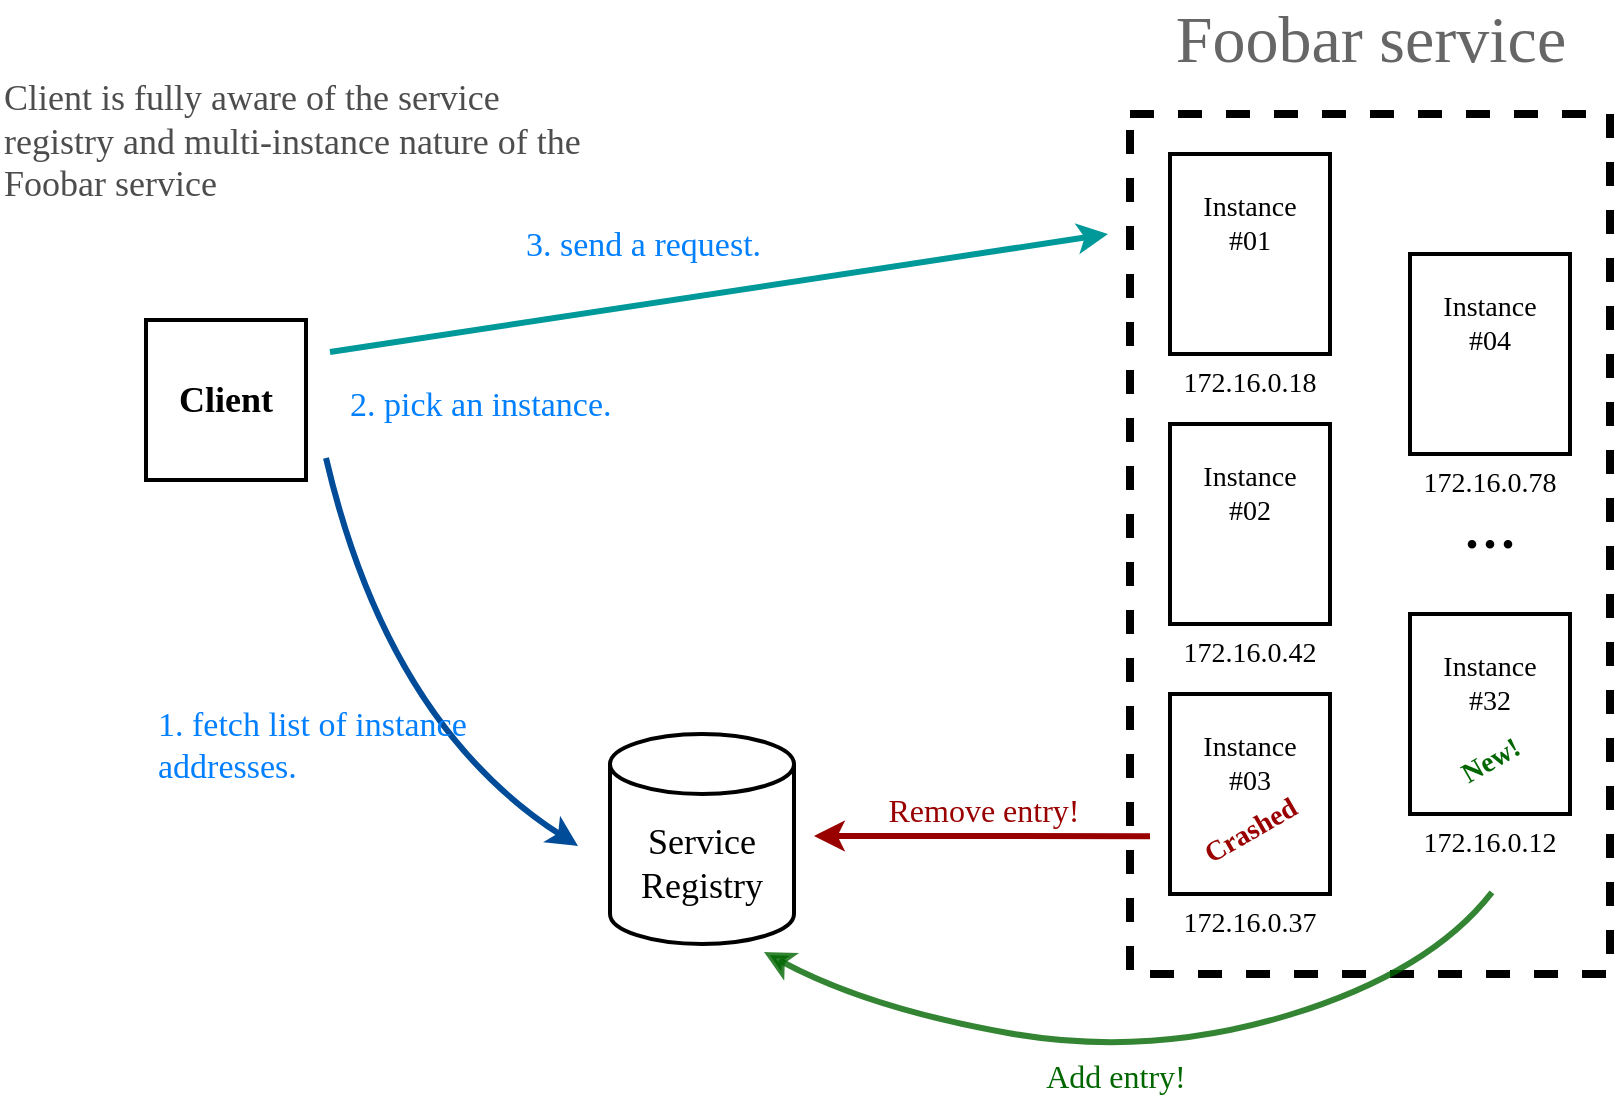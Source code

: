 <mxfile version="21.8.0" type="device">
  <diagram name="Page-1" id="_Bb2VakGGReO937jtkKD">
    <mxGraphModel dx="876" dy="617" grid="0" gridSize="10" guides="1" tooltips="1" connect="1" arrows="1" fold="1" page="1" pageScale="1" pageWidth="1100" pageHeight="850" math="0" shadow="0">
      <root>
        <mxCell id="0" />
        <mxCell id="1" parent="0" />
        <mxCell id="FTrCOpWaaB-ApMbe0pzd-18" value="" style="rounded=0;whiteSpace=wrap;html=1;strokeWidth=4;dashed=1;fontFamily=Comic Sans MS;" parent="1" vertex="1">
          <mxGeometry x="660" y="140" width="240" height="430" as="geometry" />
        </mxCell>
        <mxCell id="FTrCOpWaaB-ApMbe0pzd-3" value="&lt;font style=&quot;font-size: 18px;&quot;&gt;Client&lt;/font&gt;" style="rounded=0;whiteSpace=wrap;html=1;strokeColor=default;strokeWidth=2;fontFamily=Comic Sans MS;fontStyle=1" parent="1" vertex="1">
          <mxGeometry x="168" y="243" width="80" height="80" as="geometry" />
        </mxCell>
        <mxCell id="FTrCOpWaaB-ApMbe0pzd-5" value="&lt;font style=&quot;font-size: 18px;&quot;&gt;Service&lt;br&gt;Registry&lt;/font&gt;" style="shape=cylinder3;whiteSpace=wrap;html=1;boundedLbl=1;backgroundOutline=1;size=15;strokeWidth=2;fontFamily=Comic Sans MS;" parent="1" vertex="1">
          <mxGeometry x="400" y="450" width="92" height="105" as="geometry" />
        </mxCell>
        <mxCell id="FTrCOpWaaB-ApMbe0pzd-6" value="&lt;font style=&quot;&quot;&gt;&lt;font style=&quot;font-size: 14px;&quot;&gt;Instance&lt;br&gt;#01&lt;br&gt;&lt;/font&gt;&lt;br&gt;&lt;br&gt;&lt;/font&gt;" style="rounded=0;whiteSpace=wrap;html=1;strokeColor=default;strokeWidth=2;fontFamily=Comic Sans MS;" parent="1" vertex="1">
          <mxGeometry x="680" y="160" width="80" height="100" as="geometry" />
        </mxCell>
        <mxCell id="FTrCOpWaaB-ApMbe0pzd-7" value="&lt;font style=&quot;&quot;&gt;&lt;font style=&quot;font-size: 14px;&quot;&gt;Instance&lt;br&gt;#02&lt;br&gt;&lt;/font&gt;&lt;br&gt;&lt;br&gt;&lt;/font&gt;" style="rounded=0;whiteSpace=wrap;html=1;strokeColor=default;strokeWidth=2;fontFamily=Comic Sans MS;" parent="1" vertex="1">
          <mxGeometry x="680" y="295" width="80" height="100" as="geometry" />
        </mxCell>
        <mxCell id="FTrCOpWaaB-ApMbe0pzd-8" value="&lt;font style=&quot;font-size: 14px;&quot;&gt;172.16.0.18&lt;/font&gt;" style="text;html=1;strokeColor=none;fillColor=none;align=center;verticalAlign=middle;whiteSpace=wrap;rounded=0;fontFamily=Comic Sans MS;" parent="1" vertex="1">
          <mxGeometry x="670" y="260" width="100" height="30" as="geometry" />
        </mxCell>
        <mxCell id="FTrCOpWaaB-ApMbe0pzd-9" value="&lt;font style=&quot;font-size: 14px;&quot;&gt;172.16.0.42&lt;/font&gt;" style="text;html=1;strokeColor=none;fillColor=none;align=center;verticalAlign=middle;whiteSpace=wrap;rounded=0;fontFamily=Comic Sans MS;" parent="1" vertex="1">
          <mxGeometry x="670" y="395" width="100" height="30" as="geometry" />
        </mxCell>
        <mxCell id="FTrCOpWaaB-ApMbe0pzd-10" value="&lt;font style=&quot;&quot;&gt;&lt;font style=&quot;font-size: 14px;&quot;&gt;Instance&lt;br&gt;#03&lt;br&gt;&lt;/font&gt;&lt;br&gt;&lt;br&gt;&lt;/font&gt;" style="rounded=0;whiteSpace=wrap;html=1;strokeColor=default;strokeWidth=2;fontFamily=Comic Sans MS;" parent="1" vertex="1">
          <mxGeometry x="680" y="430" width="80" height="100" as="geometry" />
        </mxCell>
        <mxCell id="FTrCOpWaaB-ApMbe0pzd-11" value="&lt;font style=&quot;font-size: 14px;&quot;&gt;172.16.0.37&lt;/font&gt;" style="text;html=1;strokeColor=none;fillColor=none;align=center;verticalAlign=middle;whiteSpace=wrap;rounded=0;fontFamily=Comic Sans MS;" parent="1" vertex="1">
          <mxGeometry x="670" y="530" width="100" height="30" as="geometry" />
        </mxCell>
        <mxCell id="FTrCOpWaaB-ApMbe0pzd-12" value="&lt;font style=&quot;&quot;&gt;&lt;font style=&quot;font-size: 14px;&quot;&gt;Instance&lt;br&gt;#04&lt;br&gt;&lt;/font&gt;&lt;br&gt;&lt;br&gt;&lt;/font&gt;" style="rounded=0;whiteSpace=wrap;html=1;strokeColor=default;strokeWidth=2;fontFamily=Comic Sans MS;" parent="1" vertex="1">
          <mxGeometry x="800" y="210" width="80" height="100" as="geometry" />
        </mxCell>
        <mxCell id="FTrCOpWaaB-ApMbe0pzd-13" value="&lt;font style=&quot;font-size: 14px;&quot;&gt;172.16.0.78&lt;/font&gt;" style="text;html=1;strokeColor=none;fillColor=none;align=center;verticalAlign=middle;whiteSpace=wrap;rounded=0;fontFamily=Comic Sans MS;" parent="1" vertex="1">
          <mxGeometry x="790" y="310" width="100" height="30" as="geometry" />
        </mxCell>
        <mxCell id="FTrCOpWaaB-ApMbe0pzd-14" value="&lt;font style=&quot;&quot;&gt;&lt;font style=&quot;font-size: 14px;&quot;&gt;Instance&lt;br&gt;#32&lt;br&gt;&lt;/font&gt;&lt;br&gt;&lt;br&gt;&lt;/font&gt;" style="rounded=0;whiteSpace=wrap;html=1;strokeColor=default;strokeWidth=2;fontFamily=Comic Sans MS;" parent="1" vertex="1">
          <mxGeometry x="800" y="390" width="80" height="100" as="geometry" />
        </mxCell>
        <mxCell id="FTrCOpWaaB-ApMbe0pzd-15" value="&lt;font style=&quot;font-size: 14px;&quot;&gt;172.16.0.12&lt;/font&gt;" style="text;html=1;strokeColor=none;fillColor=none;align=center;verticalAlign=middle;whiteSpace=wrap;rounded=0;fontFamily=Comic Sans MS;" parent="1" vertex="1">
          <mxGeometry x="790" y="490" width="100" height="30" as="geometry" />
        </mxCell>
        <mxCell id="FTrCOpWaaB-ApMbe0pzd-16" value="&lt;font style=&quot;font-size: 36px;&quot;&gt;...&lt;/font&gt;" style="text;html=1;strokeColor=none;fillColor=none;align=center;verticalAlign=middle;whiteSpace=wrap;rounded=0;fontFamily=Comic Sans MS;horizontal=1;" parent="1" vertex="1">
          <mxGeometry x="790" y="337" width="100" height="16" as="geometry" />
        </mxCell>
        <mxCell id="FTrCOpWaaB-ApMbe0pzd-19" value="&lt;font color=&quot;#990000&quot; style=&quot;font-size: 14px;&quot;&gt;&lt;b&gt;Crashed&lt;/b&gt;&lt;/font&gt;" style="text;html=1;strokeColor=none;fillColor=none;align=center;verticalAlign=middle;whiteSpace=wrap;rounded=0;rotation=-30;fontFamily=Comic Sans MS;" parent="1" vertex="1">
          <mxGeometry x="689.5" y="483" width="61" height="31" as="geometry" />
        </mxCell>
        <mxCell id="FTrCOpWaaB-ApMbe0pzd-20" value="&lt;font style=&quot;font-size: 14px;&quot;&gt;&lt;font color=&quot;#006600&quot;&gt;&lt;b&gt;New!&lt;/b&gt;&lt;/font&gt;&lt;br&gt;&lt;/font&gt;" style="text;html=1;strokeColor=none;fillColor=none;align=center;verticalAlign=middle;whiteSpace=wrap;rounded=0;rotation=-30;fontFamily=Comic Sans MS;" parent="1" vertex="1">
          <mxGeometry x="809.5" y="448" width="61" height="31" as="geometry" />
        </mxCell>
        <mxCell id="FTrCOpWaaB-ApMbe0pzd-21" value="" style="endArrow=classic;html=1;rounded=0;exitX=0.046;exitY=0.849;exitDx=0;exitDy=0;exitPerimeter=0;strokeColor=#990000;strokeWidth=3;fontFamily=Comic Sans MS;" parent="1" edge="1">
          <mxGeometry width="50" height="50" relative="1" as="geometry">
            <mxPoint x="670" y="501.07" as="sourcePoint" />
            <mxPoint x="501.96" y="501" as="targetPoint" />
          </mxGeometry>
        </mxCell>
        <mxCell id="FTrCOpWaaB-ApMbe0pzd-22" value="&lt;font color=&quot;#990000&quot; style=&quot;font-size: 16px;&quot;&gt;Remove entry!&lt;/font&gt;" style="text;html=1;strokeColor=none;fillColor=none;align=center;verticalAlign=middle;whiteSpace=wrap;rounded=0;fontFamily=Comic Sans MS;fontSize=16;" parent="1" vertex="1">
          <mxGeometry x="514.96" y="473" width="144" height="30" as="geometry" />
        </mxCell>
        <mxCell id="FTrCOpWaaB-ApMbe0pzd-24" value="" style="curved=1;endArrow=classic;html=1;rounded=0;exitX=0.754;exitY=0.905;exitDx=0;exitDy=0;exitPerimeter=0;strokeWidth=3;strokeColor=#006600;opacity=80;fontFamily=Comic Sans MS;" parent="1" source="FTrCOpWaaB-ApMbe0pzd-18" edge="1">
          <mxGeometry width="50" height="50" relative="1" as="geometry">
            <mxPoint x="526" y="414" as="sourcePoint" />
            <mxPoint x="477" y="559" as="targetPoint" />
            <Array as="points">
              <mxPoint x="810" y="569" />
              <mxPoint x="669" y="612" />
              <mxPoint x="529" y="587" />
            </Array>
          </mxGeometry>
        </mxCell>
        <mxCell id="FTrCOpWaaB-ApMbe0pzd-25" value="&lt;font color=&quot;#006600&quot; style=&quot;font-size: 16px;&quot;&gt;Add entry!&lt;/font&gt;" style="text;html=1;strokeColor=none;fillColor=none;align=center;verticalAlign=middle;whiteSpace=wrap;rounded=0;fontFamily=Comic Sans MS;fontSize=16;" parent="1" vertex="1">
          <mxGeometry x="581" y="606" width="144" height="30" as="geometry" />
        </mxCell>
        <mxCell id="FTrCOpWaaB-ApMbe0pzd-26" value="" style="curved=1;endArrow=classic;html=1;rounded=0;strokeWidth=3;strokeColor=#004C99;fontFamily=Comic Sans MS;" parent="1" edge="1">
          <mxGeometry width="50" height="50" relative="1" as="geometry">
            <mxPoint x="258" y="312" as="sourcePoint" />
            <mxPoint x="384" y="506" as="targetPoint" />
            <Array as="points">
              <mxPoint x="289" y="445" />
            </Array>
          </mxGeometry>
        </mxCell>
        <mxCell id="FTrCOpWaaB-ApMbe0pzd-27" value="&lt;font color=&quot;#007fff&quot; style=&quot;font-size: 17px;&quot;&gt;1. fetch list of instance addresses.&lt;/font&gt;" style="text;html=1;strokeColor=none;fillColor=none;align=left;verticalAlign=middle;whiteSpace=wrap;rounded=0;fontFamily=Comic Sans MS;fontSize=17;" parent="1" vertex="1">
          <mxGeometry x="172" y="441" width="169" height="30" as="geometry" />
        </mxCell>
        <mxCell id="FTrCOpWaaB-ApMbe0pzd-28" value="&lt;font color=&quot;#007fff&quot; style=&quot;font-size: 17px;&quot;&gt;2. pick an instance.&lt;/font&gt;" style="text;html=1;strokeColor=none;fillColor=none;align=left;verticalAlign=middle;whiteSpace=wrap;rounded=0;fontFamily=Comic Sans MS;fontSize=17;" parent="1" vertex="1">
          <mxGeometry x="268" y="271" width="173" height="30" as="geometry" />
        </mxCell>
        <mxCell id="FTrCOpWaaB-ApMbe0pzd-29" value="" style="endArrow=classic;html=1;rounded=0;strokeColor=#009999;strokeWidth=3;fontFamily=Comic Sans MS;" parent="1" edge="1">
          <mxGeometry width="50" height="50" relative="1" as="geometry">
            <mxPoint x="260" y="259" as="sourcePoint" />
            <mxPoint x="649" y="200" as="targetPoint" />
          </mxGeometry>
        </mxCell>
        <mxCell id="FTrCOpWaaB-ApMbe0pzd-30" value="&lt;font color=&quot;#007fff&quot; style=&quot;font-size: 17px;&quot;&gt;3. send a request.&lt;/font&gt;" style="text;html=1;strokeColor=none;fillColor=none;align=left;verticalAlign=middle;whiteSpace=wrap;rounded=0;fontFamily=Comic Sans MS;fontSize=17;" parent="1" vertex="1">
          <mxGeometry x="356" y="191" width="155" height="30" as="geometry" />
        </mxCell>
        <mxCell id="FTrCOpWaaB-ApMbe0pzd-31" value="&lt;font style=&quot;font-size: 33px;&quot;&gt;Foobar service&lt;/font&gt;" style="text;html=1;strokeColor=none;fillColor=none;align=center;verticalAlign=middle;whiteSpace=wrap;rounded=0;fontStyle=0;fontSize=33;fontColor=#666666;fontFamily=Comic Sans MS;" parent="1" vertex="1">
          <mxGeometry x="661.5" y="88" width="237" height="30" as="geometry" />
        </mxCell>
        <mxCell id="5jBMPt1S6n3SRjxM2MTW-1" value="Client is fully aware of the service registry and multi-instance nature of the Foobar service" style="text;html=1;strokeColor=none;fillColor=none;align=left;verticalAlign=middle;whiteSpace=wrap;rounded=0;fontFamily=Comic Sans MS;fontSize=18;fontColor=#4D4D4D;" vertex="1" parent="1">
          <mxGeometry x="95" y="116" width="305" height="75" as="geometry" />
        </mxCell>
      </root>
    </mxGraphModel>
  </diagram>
</mxfile>
